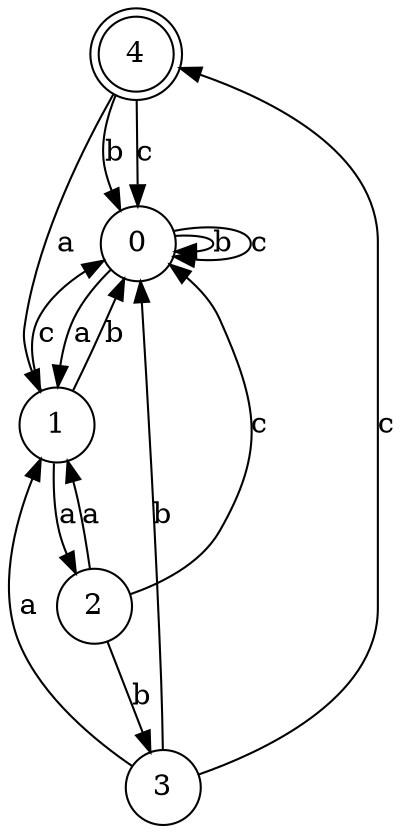 digraph { 
node [shape = doublecircle]; 4 ;
node [shape = circle]; 
0 -> 1 [ label="a", weigth="0.6"]; 
0 -> 0 [ label="b", weigth="0.6"]; 
0 -> 0 [ label="c", weigth="0.6"]; 
1 -> 2 [ label="a", weigth="0.6"]; 
1 -> 0 [ label="b", weigth="0.6"]; 
1 -> 0 [ label="c", weigth="0.6"]; 
2 -> 3 [ label="b", weigth="0.6"]; 
2 -> 1 [ label="a", weigth="0.6"]; 
2 -> 0 [ label="c", weigth="0.6"]; 
3 -> 4 [ label="c", weigth="0.6"]; 
3 -> 1 [ label="a", weigth="0.6"]; 
3 -> 0 [ label="b", weigth="0.6"]; 
4 -> 1 [ label="a", weigth="0.6"]; 
4 -> 0 [ label="b", weigth="0.6"]; 
4 -> 0 [ label="c", weigth="0.6"]; 
}